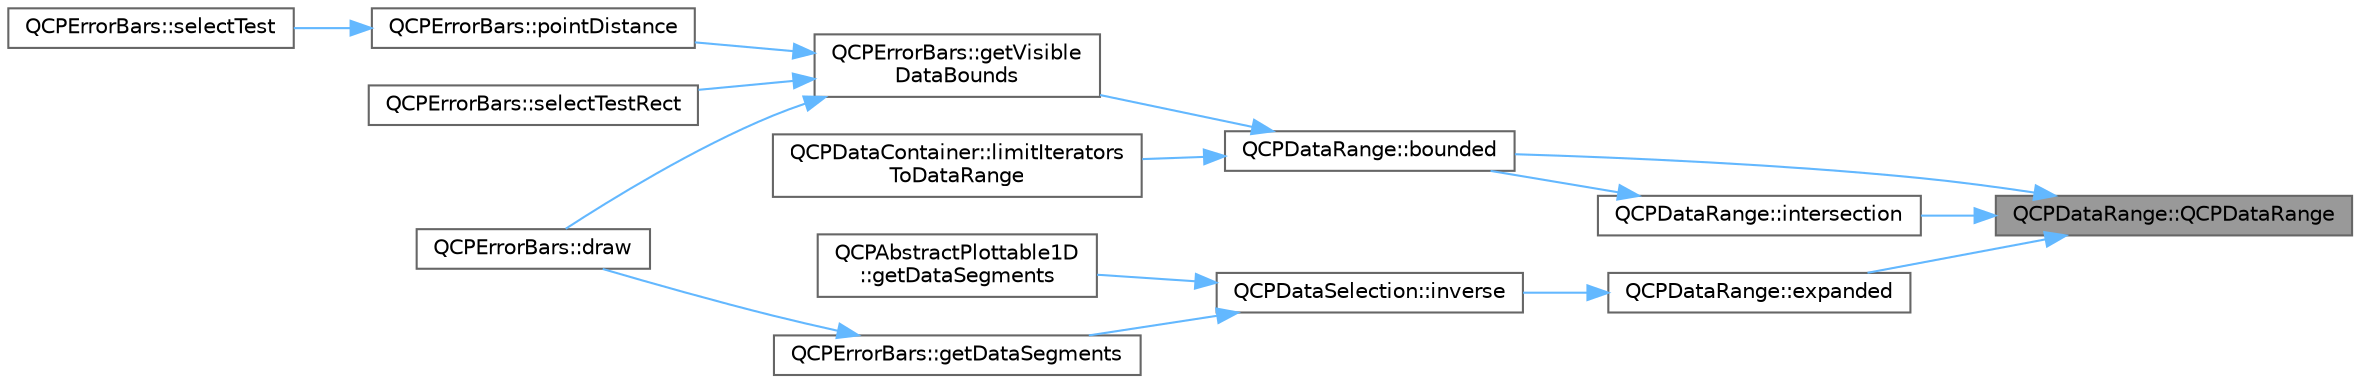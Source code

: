 digraph "QCPDataRange::QCPDataRange"
{
 // LATEX_PDF_SIZE
  bgcolor="transparent";
  edge [fontname=Helvetica,fontsize=10,labelfontname=Helvetica,labelfontsize=10];
  node [fontname=Helvetica,fontsize=10,shape=box,height=0.2,width=0.4];
  rankdir="RL";
  Node1 [label="QCPDataRange::QCPDataRange",height=0.2,width=0.4,color="gray40", fillcolor="grey60", style="filled", fontcolor="black",tooltip=" "];
  Node1 -> Node2 [dir="back",color="steelblue1",style="solid"];
  Node2 [label="QCPDataRange::bounded",height=0.2,width=0.4,color="grey40", fillcolor="white", style="filled",URL="$class_q_c_p_data_range.html#a93529421d12fdd3a8bdb2b8061936352",tooltip=" "];
  Node2 -> Node3 [dir="back",color="steelblue1",style="solid"];
  Node3 [label="QCPErrorBars::getVisible\lDataBounds",height=0.2,width=0.4,color="grey40", fillcolor="white", style="filled",URL="$class_q_c_p_error_bars.html#aac9ffa98815035d300b2e9a67495ba4c",tooltip=" "];
  Node3 -> Node4 [dir="back",color="steelblue1",style="solid"];
  Node4 [label="QCPErrorBars::draw",height=0.2,width=0.4,color="grey40", fillcolor="white", style="filled",URL="$class_q_c_p_error_bars.html#a801e85931372abf2a1034bfb2eac5cd2",tooltip=" "];
  Node3 -> Node5 [dir="back",color="steelblue1",style="solid"];
  Node5 [label="QCPErrorBars::pointDistance",height=0.2,width=0.4,color="grey40", fillcolor="white", style="filled",URL="$class_q_c_p_error_bars.html#a8e904076bad643f43af28b95f21c1b88",tooltip=" "];
  Node5 -> Node6 [dir="back",color="steelblue1",style="solid"];
  Node6 [label="QCPErrorBars::selectTest",height=0.2,width=0.4,color="grey40", fillcolor="white", style="filled",URL="$class_q_c_p_error_bars.html#ac1b6675ef43e32547a3cbcf7b7ac46ed",tooltip=" "];
  Node3 -> Node7 [dir="back",color="steelblue1",style="solid"];
  Node7 [label="QCPErrorBars::selectTestRect",height=0.2,width=0.4,color="grey40", fillcolor="white", style="filled",URL="$class_q_c_p_error_bars.html#ad7c727736599dfb173f0952082e1a5b6",tooltip=" "];
  Node2 -> Node8 [dir="back",color="steelblue1",style="solid"];
  Node8 [label="QCPDataContainer::limitIterators\lToDataRange",height=0.2,width=0.4,color="grey40", fillcolor="white", style="filled",URL="$class_q_c_p_data_container.html#aa1b36f5ae86a5a5a0b92141d3a0945c4",tooltip=" "];
  Node1 -> Node9 [dir="back",color="steelblue1",style="solid"];
  Node9 [label="QCPDataRange::expanded",height=0.2,width=0.4,color="grey40", fillcolor="white", style="filled",URL="$class_q_c_p_data_range.html#a36c8ad8acf177ffeb0a72c8d73030844",tooltip=" "];
  Node9 -> Node10 [dir="back",color="steelblue1",style="solid"];
  Node10 [label="QCPDataSelection::inverse",height=0.2,width=0.4,color="grey40", fillcolor="white", style="filled",URL="$class_q_c_p_data_selection.html#ae8097f4e4ffee7b1b5df27c93eb365db",tooltip=" "];
  Node10 -> Node11 [dir="back",color="steelblue1",style="solid"];
  Node11 [label="QCPAbstractPlottable1D\l::getDataSegments",height=0.2,width=0.4,color="grey40", fillcolor="white", style="filled",URL="$class_q_c_p_abstract_plottable1_d.html#ae890e62ce403c54f575c73b9529f1af8",tooltip=" "];
  Node10 -> Node12 [dir="back",color="steelblue1",style="solid"];
  Node12 [label="QCPErrorBars::getDataSegments",height=0.2,width=0.4,color="grey40", fillcolor="white", style="filled",URL="$class_q_c_p_error_bars.html#a243e0bb2563fc2e9f08efd77e7175abf",tooltip=" "];
  Node12 -> Node4 [dir="back",color="steelblue1",style="solid"];
  Node1 -> Node13 [dir="back",color="steelblue1",style="solid"];
  Node13 [label="QCPDataRange::intersection",height=0.2,width=0.4,color="grey40", fillcolor="white", style="filled",URL="$class_q_c_p_data_range.html#a84e1e03129dd52528efb4bac18d30183",tooltip=" "];
  Node13 -> Node2 [dir="back",color="steelblue1",style="solid"];
}
